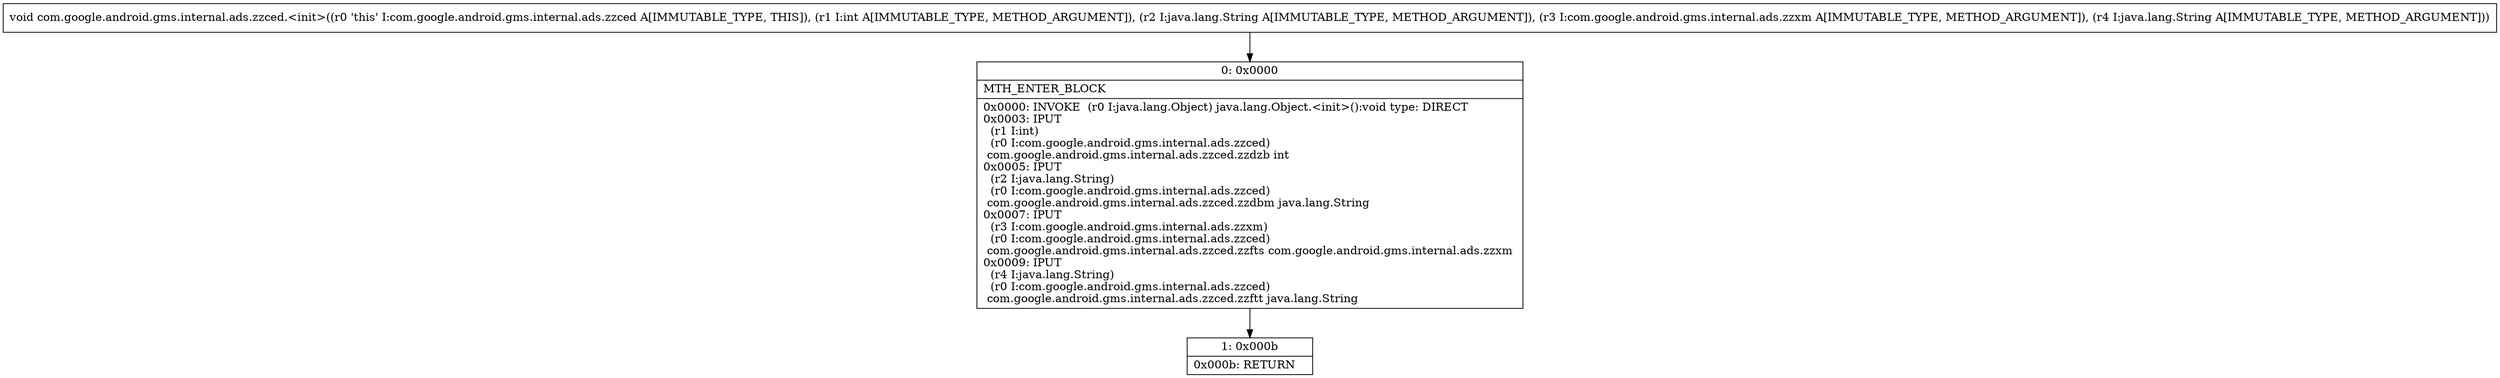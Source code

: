 digraph "CFG forcom.google.android.gms.internal.ads.zzced.\<init\>(ILjava\/lang\/String;Lcom\/google\/android\/gms\/internal\/ads\/zzxm;Ljava\/lang\/String;)V" {
Node_0 [shape=record,label="{0\:\ 0x0000|MTH_ENTER_BLOCK\l|0x0000: INVOKE  (r0 I:java.lang.Object) java.lang.Object.\<init\>():void type: DIRECT \l0x0003: IPUT  \l  (r1 I:int)\l  (r0 I:com.google.android.gms.internal.ads.zzced)\l com.google.android.gms.internal.ads.zzced.zzdzb int \l0x0005: IPUT  \l  (r2 I:java.lang.String)\l  (r0 I:com.google.android.gms.internal.ads.zzced)\l com.google.android.gms.internal.ads.zzced.zzdbm java.lang.String \l0x0007: IPUT  \l  (r3 I:com.google.android.gms.internal.ads.zzxm)\l  (r0 I:com.google.android.gms.internal.ads.zzced)\l com.google.android.gms.internal.ads.zzced.zzfts com.google.android.gms.internal.ads.zzxm \l0x0009: IPUT  \l  (r4 I:java.lang.String)\l  (r0 I:com.google.android.gms.internal.ads.zzced)\l com.google.android.gms.internal.ads.zzced.zzftt java.lang.String \l}"];
Node_1 [shape=record,label="{1\:\ 0x000b|0x000b: RETURN   \l}"];
MethodNode[shape=record,label="{void com.google.android.gms.internal.ads.zzced.\<init\>((r0 'this' I:com.google.android.gms.internal.ads.zzced A[IMMUTABLE_TYPE, THIS]), (r1 I:int A[IMMUTABLE_TYPE, METHOD_ARGUMENT]), (r2 I:java.lang.String A[IMMUTABLE_TYPE, METHOD_ARGUMENT]), (r3 I:com.google.android.gms.internal.ads.zzxm A[IMMUTABLE_TYPE, METHOD_ARGUMENT]), (r4 I:java.lang.String A[IMMUTABLE_TYPE, METHOD_ARGUMENT])) }"];
MethodNode -> Node_0;
Node_0 -> Node_1;
}

